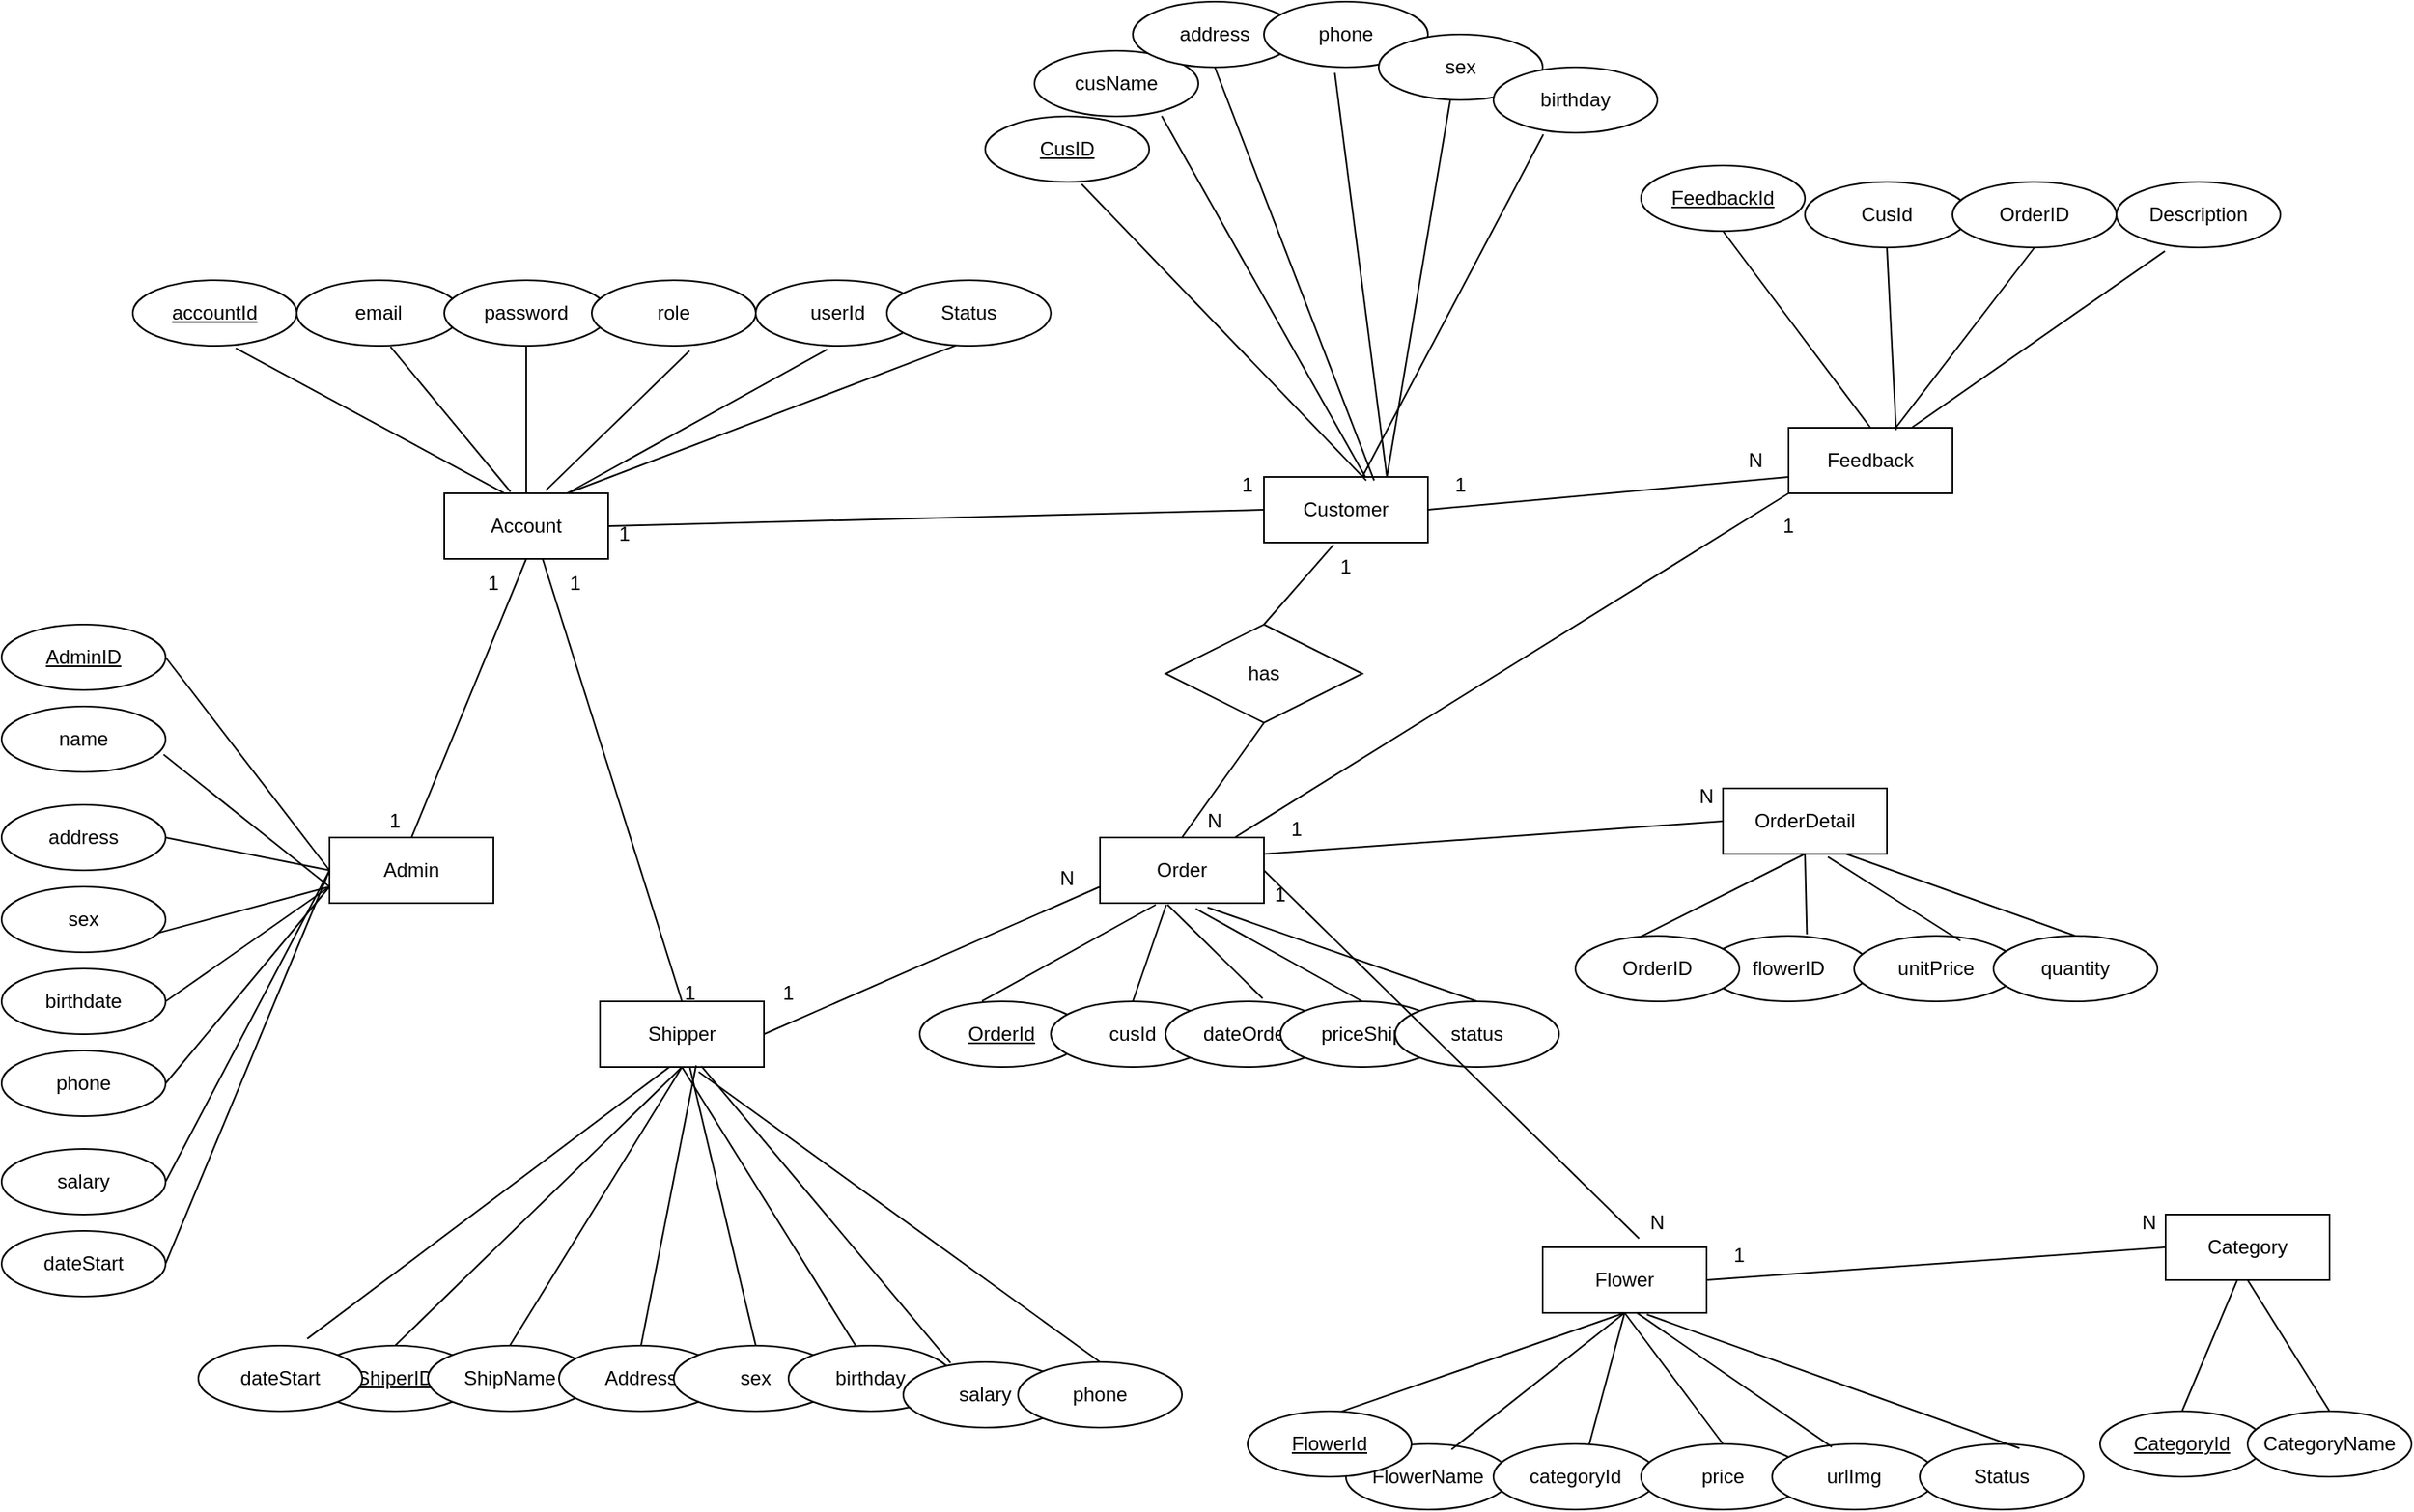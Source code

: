 <mxfile version="21.7.5" type="device">
  <diagram id="R2lEEEUBdFMjLlhIrx00" name="Page-1">
    <mxGraphModel dx="1036" dy="1754" grid="1" gridSize="10" guides="1" tooltips="1" connect="1" arrows="1" fold="1" page="1" pageScale="1" pageWidth="850" pageHeight="1100" math="0" shadow="0" extFonts="Permanent Marker^https://fonts.googleapis.com/css?family=Permanent+Marker">
      <root>
        <mxCell id="0" />
        <mxCell id="1" parent="0" />
        <mxCell id="Blp7HSIRBuZ5sZzYRlGd-1" value="email" style="ellipse;whiteSpace=wrap;html=1;align=center;" parent="1" vertex="1">
          <mxGeometry x="190" y="60" width="100" height="40" as="geometry" />
        </mxCell>
        <mxCell id="Blp7HSIRBuZ5sZzYRlGd-2" value="Account" style="whiteSpace=wrap;html=1;align=center;" parent="1" vertex="1">
          <mxGeometry x="280" y="190" width="100" height="40" as="geometry" />
        </mxCell>
        <mxCell id="Blp7HSIRBuZ5sZzYRlGd-3" value="accountId" style="ellipse;whiteSpace=wrap;html=1;align=center;fontStyle=4;" parent="1" vertex="1">
          <mxGeometry x="90" y="60" width="100" height="40" as="geometry" />
        </mxCell>
        <mxCell id="Blp7HSIRBuZ5sZzYRlGd-5" value="password" style="ellipse;whiteSpace=wrap;html=1;align=center;" parent="1" vertex="1">
          <mxGeometry x="280" y="60" width="100" height="40" as="geometry" />
        </mxCell>
        <mxCell id="Blp7HSIRBuZ5sZzYRlGd-7" value="role" style="ellipse;whiteSpace=wrap;html=1;align=center;" parent="1" vertex="1">
          <mxGeometry x="370" y="60" width="100" height="40" as="geometry" />
        </mxCell>
        <mxCell id="Blp7HSIRBuZ5sZzYRlGd-8" value="userId" style="ellipse;whiteSpace=wrap;html=1;align=center;" parent="1" vertex="1">
          <mxGeometry x="470" y="60" width="100" height="40" as="geometry" />
        </mxCell>
        <mxCell id="Blp7HSIRBuZ5sZzYRlGd-9" value="" style="endArrow=none;html=1;rounded=0;entryX=0.364;entryY=-0.005;entryDx=0;entryDy=0;entryPerimeter=0;exitX=0.628;exitY=1.035;exitDx=0;exitDy=0;exitPerimeter=0;" parent="1" source="Blp7HSIRBuZ5sZzYRlGd-3" target="Blp7HSIRBuZ5sZzYRlGd-2" edge="1">
          <mxGeometry relative="1" as="geometry">
            <mxPoint x="120" y="150" as="sourcePoint" />
            <mxPoint x="280" y="150" as="targetPoint" />
          </mxGeometry>
        </mxCell>
        <mxCell id="Blp7HSIRBuZ5sZzYRlGd-10" value="" style="endArrow=none;html=1;rounded=0;exitX=0.572;exitY=1.015;exitDx=0;exitDy=0;exitPerimeter=0;entryX=0.404;entryY=-0.025;entryDx=0;entryDy=0;entryPerimeter=0;" parent="1" source="Blp7HSIRBuZ5sZzYRlGd-1" target="Blp7HSIRBuZ5sZzYRlGd-2" edge="1">
          <mxGeometry relative="1" as="geometry">
            <mxPoint x="265" y="140" as="sourcePoint" />
            <mxPoint x="425" y="140" as="targetPoint" />
          </mxGeometry>
        </mxCell>
        <mxCell id="Blp7HSIRBuZ5sZzYRlGd-11" value="" style="endArrow=none;html=1;rounded=0;entryX=0.596;entryY=1.075;entryDx=0;entryDy=0;entryPerimeter=0;exitX=0.62;exitY=-0.045;exitDx=0;exitDy=0;exitPerimeter=0;" parent="1" source="Blp7HSIRBuZ5sZzYRlGd-2" target="Blp7HSIRBuZ5sZzYRlGd-7" edge="1">
          <mxGeometry relative="1" as="geometry">
            <mxPoint x="360" y="160" as="sourcePoint" />
            <mxPoint x="520" y="160" as="targetPoint" />
          </mxGeometry>
        </mxCell>
        <mxCell id="Blp7HSIRBuZ5sZzYRlGd-12" value="" style="endArrow=none;html=1;rounded=0;exitX=0.5;exitY=1;exitDx=0;exitDy=0;entryX=0.5;entryY=0;entryDx=0;entryDy=0;" parent="1" source="Blp7HSIRBuZ5sZzYRlGd-5" target="Blp7HSIRBuZ5sZzYRlGd-2" edge="1">
          <mxGeometry relative="1" as="geometry">
            <mxPoint x="290" y="150" as="sourcePoint" />
            <mxPoint x="450" y="150" as="targetPoint" />
          </mxGeometry>
        </mxCell>
        <mxCell id="Blp7HSIRBuZ5sZzYRlGd-13" value="" style="endArrow=none;html=1;rounded=0;entryX=0.436;entryY=1.055;entryDx=0;entryDy=0;entryPerimeter=0;exitX=0.75;exitY=0;exitDx=0;exitDy=0;" parent="1" source="Blp7HSIRBuZ5sZzYRlGd-2" target="Blp7HSIRBuZ5sZzYRlGd-8" edge="1">
          <mxGeometry relative="1" as="geometry">
            <mxPoint x="360" y="190" as="sourcePoint" />
            <mxPoint x="520" y="190" as="targetPoint" />
          </mxGeometry>
        </mxCell>
        <mxCell id="Blp7HSIRBuZ5sZzYRlGd-15" value="Admin&lt;br&gt;" style="whiteSpace=wrap;html=1;align=center;" parent="1" vertex="1">
          <mxGeometry x="210" y="400" width="100" height="40" as="geometry" />
        </mxCell>
        <mxCell id="Blp7HSIRBuZ5sZzYRlGd-18" value="name" style="ellipse;whiteSpace=wrap;html=1;align=center;" parent="1" vertex="1">
          <mxGeometry x="10" y="320" width="100" height="40" as="geometry" />
        </mxCell>
        <mxCell id="Blp7HSIRBuZ5sZzYRlGd-19" value="address" style="ellipse;whiteSpace=wrap;html=1;align=center;" parent="1" vertex="1">
          <mxGeometry x="10" y="380" width="100" height="40" as="geometry" />
        </mxCell>
        <mxCell id="Blp7HSIRBuZ5sZzYRlGd-20" value="AdminID" style="ellipse;whiteSpace=wrap;html=1;align=center;fontStyle=4;" parent="1" vertex="1">
          <mxGeometry x="10" y="270" width="100" height="40" as="geometry" />
        </mxCell>
        <mxCell id="Blp7HSIRBuZ5sZzYRlGd-22" value="sex" style="ellipse;whiteSpace=wrap;html=1;align=center;" parent="1" vertex="1">
          <mxGeometry x="10" y="430" width="100" height="40" as="geometry" />
        </mxCell>
        <mxCell id="Blp7HSIRBuZ5sZzYRlGd-23" value="birthdate" style="ellipse;whiteSpace=wrap;html=1;align=center;" parent="1" vertex="1">
          <mxGeometry x="10" y="480" width="100" height="40" as="geometry" />
        </mxCell>
        <mxCell id="Blp7HSIRBuZ5sZzYRlGd-24" value="phone" style="ellipse;whiteSpace=wrap;html=1;align=center;" parent="1" vertex="1">
          <mxGeometry x="10" y="530" width="100" height="40" as="geometry" />
        </mxCell>
        <mxCell id="Blp7HSIRBuZ5sZzYRlGd-27" value="salary" style="ellipse;whiteSpace=wrap;html=1;align=center;" parent="1" vertex="1">
          <mxGeometry x="10" y="590" width="100" height="40" as="geometry" />
        </mxCell>
        <mxCell id="Blp7HSIRBuZ5sZzYRlGd-28" value="dateStart" style="ellipse;whiteSpace=wrap;html=1;align=center;" parent="1" vertex="1">
          <mxGeometry x="10" y="640" width="100" height="40" as="geometry" />
        </mxCell>
        <mxCell id="Blp7HSIRBuZ5sZzYRlGd-31" value="" style="endArrow=none;html=1;rounded=0;exitX=1;exitY=0.5;exitDx=0;exitDy=0;entryX=0;entryY=0.5;entryDx=0;entryDy=0;" parent="1" source="Blp7HSIRBuZ5sZzYRlGd-20" target="Blp7HSIRBuZ5sZzYRlGd-15" edge="1">
          <mxGeometry relative="1" as="geometry">
            <mxPoint x="170" y="310" as="sourcePoint" />
            <mxPoint x="330" y="310" as="targetPoint" />
          </mxGeometry>
        </mxCell>
        <mxCell id="Blp7HSIRBuZ5sZzYRlGd-32" value="" style="endArrow=none;html=1;rounded=0;exitX=0.988;exitY=0.735;exitDx=0;exitDy=0;exitPerimeter=0;entryX=0;entryY=0.75;entryDx=0;entryDy=0;" parent="1" source="Blp7HSIRBuZ5sZzYRlGd-18" target="Blp7HSIRBuZ5sZzYRlGd-15" edge="1">
          <mxGeometry relative="1" as="geometry">
            <mxPoint x="150" y="450" as="sourcePoint" />
            <mxPoint x="310" y="450" as="targetPoint" />
          </mxGeometry>
        </mxCell>
        <mxCell id="Blp7HSIRBuZ5sZzYRlGd-33" value="" style="endArrow=none;html=1;rounded=0;exitX=1;exitY=0.5;exitDx=0;exitDy=0;entryX=0;entryY=0.5;entryDx=0;entryDy=0;" parent="1" source="Blp7HSIRBuZ5sZzYRlGd-19" target="Blp7HSIRBuZ5sZzYRlGd-15" edge="1">
          <mxGeometry relative="1" as="geometry">
            <mxPoint x="200" y="500" as="sourcePoint" />
            <mxPoint x="200" y="430" as="targetPoint" />
          </mxGeometry>
        </mxCell>
        <mxCell id="Blp7HSIRBuZ5sZzYRlGd-34" value="" style="endArrow=none;html=1;rounded=0;exitX=0.956;exitY=0.705;exitDx=0;exitDy=0;exitPerimeter=0;entryX=0;entryY=0.75;entryDx=0;entryDy=0;" parent="1" source="Blp7HSIRBuZ5sZzYRlGd-22" target="Blp7HSIRBuZ5sZzYRlGd-15" edge="1">
          <mxGeometry relative="1" as="geometry">
            <mxPoint x="190" y="500" as="sourcePoint" />
            <mxPoint x="350" y="500" as="targetPoint" />
          </mxGeometry>
        </mxCell>
        <mxCell id="Blp7HSIRBuZ5sZzYRlGd-35" value="" style="endArrow=none;html=1;rounded=0;exitX=1;exitY=0.5;exitDx=0;exitDy=0;entryX=0;entryY=0.75;entryDx=0;entryDy=0;" parent="1" source="Blp7HSIRBuZ5sZzYRlGd-23" target="Blp7HSIRBuZ5sZzYRlGd-15" edge="1">
          <mxGeometry relative="1" as="geometry">
            <mxPoint x="180" y="500" as="sourcePoint" />
            <mxPoint x="340" y="500" as="targetPoint" />
          </mxGeometry>
        </mxCell>
        <mxCell id="Blp7HSIRBuZ5sZzYRlGd-36" value="" style="endArrow=none;html=1;rounded=0;exitX=1;exitY=0.5;exitDx=0;exitDy=0;entryX=0;entryY=0.75;entryDx=0;entryDy=0;" parent="1" source="Blp7HSIRBuZ5sZzYRlGd-24" target="Blp7HSIRBuZ5sZzYRlGd-15" edge="1">
          <mxGeometry relative="1" as="geometry">
            <mxPoint x="150" y="450" as="sourcePoint" />
            <mxPoint x="310" y="450" as="targetPoint" />
          </mxGeometry>
        </mxCell>
        <mxCell id="Blp7HSIRBuZ5sZzYRlGd-37" value="" style="endArrow=none;html=1;rounded=0;exitX=1;exitY=0.5;exitDx=0;exitDy=0;entryX=0;entryY=0.5;entryDx=0;entryDy=0;" parent="1" source="Blp7HSIRBuZ5sZzYRlGd-27" target="Blp7HSIRBuZ5sZzYRlGd-15" edge="1">
          <mxGeometry relative="1" as="geometry">
            <mxPoint x="190" y="540" as="sourcePoint" />
            <mxPoint x="350" y="540" as="targetPoint" />
          </mxGeometry>
        </mxCell>
        <mxCell id="Blp7HSIRBuZ5sZzYRlGd-38" value="" style="endArrow=none;html=1;rounded=0;exitX=1;exitY=0.5;exitDx=0;exitDy=0;entryX=0;entryY=0.5;entryDx=0;entryDy=0;" parent="1" source="Blp7HSIRBuZ5sZzYRlGd-28" target="Blp7HSIRBuZ5sZzYRlGd-15" edge="1">
          <mxGeometry relative="1" as="geometry">
            <mxPoint x="160" y="610" as="sourcePoint" />
            <mxPoint x="320" y="610" as="targetPoint" />
          </mxGeometry>
        </mxCell>
        <mxCell id="Blp7HSIRBuZ5sZzYRlGd-39" value="Shipper" style="whiteSpace=wrap;html=1;align=center;" parent="1" vertex="1">
          <mxGeometry x="375" y="500" width="100" height="40" as="geometry" />
        </mxCell>
        <mxCell id="Blp7HSIRBuZ5sZzYRlGd-40" value="ShiperID" style="ellipse;whiteSpace=wrap;html=1;align=center;fontStyle=4;" parent="1" vertex="1">
          <mxGeometry x="200" y="710" width="100" height="40" as="geometry" />
        </mxCell>
        <mxCell id="Blp7HSIRBuZ5sZzYRlGd-42" value="ShipName" style="ellipse;whiteSpace=wrap;html=1;align=center;" parent="1" vertex="1">
          <mxGeometry x="270" y="710" width="100" height="40" as="geometry" />
        </mxCell>
        <mxCell id="Blp7HSIRBuZ5sZzYRlGd-43" value="Address" style="ellipse;whiteSpace=wrap;html=1;align=center;" parent="1" vertex="1">
          <mxGeometry x="350" y="710" width="100" height="40" as="geometry" />
        </mxCell>
        <mxCell id="Blp7HSIRBuZ5sZzYRlGd-44" value="sex" style="ellipse;whiteSpace=wrap;html=1;align=center;" parent="1" vertex="1">
          <mxGeometry x="420" y="710" width="100" height="40" as="geometry" />
        </mxCell>
        <mxCell id="Blp7HSIRBuZ5sZzYRlGd-45" value="birthday" style="ellipse;whiteSpace=wrap;html=1;align=center;" parent="1" vertex="1">
          <mxGeometry x="490" y="710" width="100" height="40" as="geometry" />
        </mxCell>
        <mxCell id="Blp7HSIRBuZ5sZzYRlGd-46" value="salary" style="ellipse;whiteSpace=wrap;html=1;align=center;" parent="1" vertex="1">
          <mxGeometry x="560" y="720" width="100" height="40" as="geometry" />
        </mxCell>
        <mxCell id="Blp7HSIRBuZ5sZzYRlGd-47" value="phone" style="ellipse;whiteSpace=wrap;html=1;align=center;" parent="1" vertex="1">
          <mxGeometry x="630" y="720" width="100" height="40" as="geometry" />
        </mxCell>
        <mxCell id="Blp7HSIRBuZ5sZzYRlGd-49" value="dateStart" style="ellipse;whiteSpace=wrap;html=1;align=center;" parent="1" vertex="1">
          <mxGeometry x="130" y="710" width="100" height="40" as="geometry" />
        </mxCell>
        <mxCell id="Blp7HSIRBuZ5sZzYRlGd-50" value="" style="endArrow=none;html=1;rounded=0;entryX=0.426;entryY=0.995;entryDx=0;entryDy=0;entryPerimeter=0;exitX=0.664;exitY=-0.105;exitDx=0;exitDy=0;exitPerimeter=0;" parent="1" source="Blp7HSIRBuZ5sZzYRlGd-49" target="Blp7HSIRBuZ5sZzYRlGd-39" edge="1">
          <mxGeometry relative="1" as="geometry">
            <mxPoint x="300" y="510" as="sourcePoint" />
            <mxPoint x="460" y="510" as="targetPoint" />
          </mxGeometry>
        </mxCell>
        <mxCell id="Blp7HSIRBuZ5sZzYRlGd-51" value="" style="endArrow=none;html=1;rounded=0;entryX=0.5;entryY=1;entryDx=0;entryDy=0;exitX=0.5;exitY=0;exitDx=0;exitDy=0;" parent="1" source="Blp7HSIRBuZ5sZzYRlGd-40" target="Blp7HSIRBuZ5sZzYRlGd-39" edge="1">
          <mxGeometry relative="1" as="geometry">
            <mxPoint x="330" y="560" as="sourcePoint" />
            <mxPoint x="490" y="560" as="targetPoint" />
          </mxGeometry>
        </mxCell>
        <mxCell id="Blp7HSIRBuZ5sZzYRlGd-52" value="" style="endArrow=none;html=1;rounded=0;exitX=0.5;exitY=0;exitDx=0;exitDy=0;entryX=0.5;entryY=1;entryDx=0;entryDy=0;" parent="1" source="Blp7HSIRBuZ5sZzYRlGd-42" target="Blp7HSIRBuZ5sZzYRlGd-39" edge="1">
          <mxGeometry relative="1" as="geometry">
            <mxPoint x="320" y="610" as="sourcePoint" />
            <mxPoint x="430" y="440" as="targetPoint" />
          </mxGeometry>
        </mxCell>
        <mxCell id="Blp7HSIRBuZ5sZzYRlGd-53" value="" style="endArrow=none;html=1;rounded=0;entryX=0.586;entryY=0.975;entryDx=0;entryDy=0;exitX=0.5;exitY=0;exitDx=0;exitDy=0;entryPerimeter=0;" parent="1" source="Blp7HSIRBuZ5sZzYRlGd-43" target="Blp7HSIRBuZ5sZzYRlGd-39" edge="1">
          <mxGeometry relative="1" as="geometry">
            <mxPoint x="420" y="590" as="sourcePoint" />
            <mxPoint x="580" y="590" as="targetPoint" />
          </mxGeometry>
        </mxCell>
        <mxCell id="Blp7HSIRBuZ5sZzYRlGd-54" value="" style="endArrow=none;html=1;rounded=0;entryX=0.5;entryY=0;entryDx=0;entryDy=0;" parent="1" source="Blp7HSIRBuZ5sZzYRlGd-39" target="Blp7HSIRBuZ5sZzYRlGd-44" edge="1">
          <mxGeometry relative="1" as="geometry">
            <mxPoint x="470" y="610" as="sourcePoint" />
            <mxPoint x="490" y="710" as="targetPoint" />
          </mxGeometry>
        </mxCell>
        <mxCell id="Blp7HSIRBuZ5sZzYRlGd-55" value="" style="endArrow=none;html=1;rounded=0;entryX=0.408;entryY=-0.005;entryDx=0;entryDy=0;entryPerimeter=0;exitX=0.5;exitY=1;exitDx=0;exitDy=0;" parent="1" source="Blp7HSIRBuZ5sZzYRlGd-39" target="Blp7HSIRBuZ5sZzYRlGd-45" edge="1">
          <mxGeometry relative="1" as="geometry">
            <mxPoint x="440" y="440" as="sourcePoint" />
            <mxPoint x="670" y="520" as="targetPoint" />
          </mxGeometry>
        </mxCell>
        <mxCell id="Blp7HSIRBuZ5sZzYRlGd-56" value="" style="endArrow=none;html=1;rounded=0;entryX=0.288;entryY=0.015;entryDx=0;entryDy=0;entryPerimeter=0;exitX=0.618;exitY=0.985;exitDx=0;exitDy=0;exitPerimeter=0;" parent="1" source="Blp7HSIRBuZ5sZzYRlGd-39" target="Blp7HSIRBuZ5sZzYRlGd-46" edge="1">
          <mxGeometry relative="1" as="geometry">
            <mxPoint x="440" y="440" as="sourcePoint" />
            <mxPoint x="690" y="520" as="targetPoint" />
          </mxGeometry>
        </mxCell>
        <mxCell id="Blp7HSIRBuZ5sZzYRlGd-57" value="" style="endArrow=none;html=1;rounded=0;exitX=0.602;exitY=1.075;exitDx=0;exitDy=0;exitPerimeter=0;entryX=0.5;entryY=0;entryDx=0;entryDy=0;" parent="1" source="Blp7HSIRBuZ5sZzYRlGd-39" target="Blp7HSIRBuZ5sZzYRlGd-47" edge="1">
          <mxGeometry relative="1" as="geometry">
            <mxPoint x="570" y="510" as="sourcePoint" />
            <mxPoint x="730" y="510" as="targetPoint" />
          </mxGeometry>
        </mxCell>
        <mxCell id="Blp7HSIRBuZ5sZzYRlGd-58" value="Customer" style="whiteSpace=wrap;html=1;align=center;" parent="1" vertex="1">
          <mxGeometry x="780" y="180" width="100" height="40" as="geometry" />
        </mxCell>
        <mxCell id="Blp7HSIRBuZ5sZzYRlGd-59" value="CusID" style="ellipse;whiteSpace=wrap;html=1;align=center;fontStyle=4;" parent="1" vertex="1">
          <mxGeometry x="610" y="-40" width="100" height="40" as="geometry" />
        </mxCell>
        <mxCell id="Blp7HSIRBuZ5sZzYRlGd-60" value="cusName" style="ellipse;whiteSpace=wrap;html=1;align=center;" parent="1" vertex="1">
          <mxGeometry x="640" y="-80" width="100" height="40" as="geometry" />
        </mxCell>
        <mxCell id="Blp7HSIRBuZ5sZzYRlGd-61" value="address" style="ellipse;whiteSpace=wrap;html=1;align=center;" parent="1" vertex="1">
          <mxGeometry x="700" y="-110" width="100" height="40" as="geometry" />
        </mxCell>
        <mxCell id="Blp7HSIRBuZ5sZzYRlGd-62" value="phone" style="ellipse;whiteSpace=wrap;html=1;align=center;" parent="1" vertex="1">
          <mxGeometry x="780" y="-110" width="100" height="40" as="geometry" />
        </mxCell>
        <mxCell id="Blp7HSIRBuZ5sZzYRlGd-63" value="sex" style="ellipse;whiteSpace=wrap;html=1;align=center;" parent="1" vertex="1">
          <mxGeometry x="850" y="-90" width="100" height="40" as="geometry" />
        </mxCell>
        <mxCell id="Blp7HSIRBuZ5sZzYRlGd-64" value="birthday" style="ellipse;whiteSpace=wrap;html=1;align=center;" parent="1" vertex="1">
          <mxGeometry x="920" y="-70" width="100" height="40" as="geometry" />
        </mxCell>
        <mxCell id="Blp7HSIRBuZ5sZzYRlGd-66" value="Status" style="ellipse;whiteSpace=wrap;html=1;align=center;" parent="1" vertex="1">
          <mxGeometry x="550" y="60" width="100" height="40" as="geometry" />
        </mxCell>
        <mxCell id="Blp7HSIRBuZ5sZzYRlGd-67" value="" style="endArrow=none;html=1;rounded=0;entryX=0.42;entryY=0.995;entryDx=0;entryDy=0;entryPerimeter=0;exitX=0.75;exitY=0;exitDx=0;exitDy=0;" parent="1" source="Blp7HSIRBuZ5sZzYRlGd-2" target="Blp7HSIRBuZ5sZzYRlGd-66" edge="1">
          <mxGeometry relative="1" as="geometry">
            <mxPoint x="460" y="220" as="sourcePoint" />
            <mxPoint x="620" y="220" as="targetPoint" />
          </mxGeometry>
        </mxCell>
        <mxCell id="Blp7HSIRBuZ5sZzYRlGd-68" value="" style="endArrow=none;html=1;rounded=0;entryX=0.624;entryY=0.055;entryDx=0;entryDy=0;entryPerimeter=0;exitX=0.588;exitY=1.035;exitDx=0;exitDy=0;exitPerimeter=0;" parent="1" source="Blp7HSIRBuZ5sZzYRlGd-59" target="Blp7HSIRBuZ5sZzYRlGd-58" edge="1">
          <mxGeometry relative="1" as="geometry">
            <mxPoint x="750" y="80" as="sourcePoint" />
            <mxPoint x="910" y="80" as="targetPoint" />
          </mxGeometry>
        </mxCell>
        <mxCell id="Blp7HSIRBuZ5sZzYRlGd-69" value="" style="endArrow=none;html=1;rounded=0;exitX=0.776;exitY=0.995;exitDx=0;exitDy=0;exitPerimeter=0;entryX=0.62;entryY=0.005;entryDx=0;entryDy=0;entryPerimeter=0;" parent="1" source="Blp7HSIRBuZ5sZzYRlGd-60" target="Blp7HSIRBuZ5sZzYRlGd-58" edge="1">
          <mxGeometry relative="1" as="geometry">
            <mxPoint x="740" y="60" as="sourcePoint" />
            <mxPoint x="900" y="60" as="targetPoint" />
          </mxGeometry>
        </mxCell>
        <mxCell id="Blp7HSIRBuZ5sZzYRlGd-70" value="" style="endArrow=none;html=1;rounded=0;exitX=0.5;exitY=1;exitDx=0;exitDy=0;entryX=0.672;entryY=0.055;entryDx=0;entryDy=0;entryPerimeter=0;" parent="1" source="Blp7HSIRBuZ5sZzYRlGd-61" target="Blp7HSIRBuZ5sZzYRlGd-58" edge="1">
          <mxGeometry relative="1" as="geometry">
            <mxPoint x="820" y="10" as="sourcePoint" />
            <mxPoint x="980" y="10" as="targetPoint" />
          </mxGeometry>
        </mxCell>
        <mxCell id="Blp7HSIRBuZ5sZzYRlGd-71" value="" style="endArrow=none;html=1;rounded=0;exitX=0.432;exitY=1.085;exitDx=0;exitDy=0;exitPerimeter=0;entryX=0.75;entryY=0;entryDx=0;entryDy=0;" parent="1" source="Blp7HSIRBuZ5sZzYRlGd-62" target="Blp7HSIRBuZ5sZzYRlGd-58" edge="1">
          <mxGeometry relative="1" as="geometry">
            <mxPoint x="850" y="30" as="sourcePoint" />
            <mxPoint x="1010" y="30" as="targetPoint" />
          </mxGeometry>
        </mxCell>
        <mxCell id="Blp7HSIRBuZ5sZzYRlGd-72" value="" style="endArrow=none;html=1;rounded=0;exitX=0.436;exitY=1.005;exitDx=0;exitDy=0;exitPerimeter=0;entryX=0.75;entryY=0;entryDx=0;entryDy=0;" parent="1" source="Blp7HSIRBuZ5sZzYRlGd-63" target="Blp7HSIRBuZ5sZzYRlGd-58" edge="1">
          <mxGeometry relative="1" as="geometry">
            <mxPoint x="890" y="50" as="sourcePoint" />
            <mxPoint x="1050" y="50" as="targetPoint" />
          </mxGeometry>
        </mxCell>
        <mxCell id="Blp7HSIRBuZ5sZzYRlGd-73" value="" style="endArrow=none;html=1;rounded=0;exitX=0.304;exitY=1.025;exitDx=0;exitDy=0;exitPerimeter=0;" parent="1" source="Blp7HSIRBuZ5sZzYRlGd-64" edge="1">
          <mxGeometry relative="1" as="geometry">
            <mxPoint x="910" y="90" as="sourcePoint" />
            <mxPoint x="840" y="180" as="targetPoint" />
          </mxGeometry>
        </mxCell>
        <mxCell id="fRflyIPm7G6XwhnqCdcD-1" value="Flower&lt;br&gt;" style="whiteSpace=wrap;html=1;align=center;" parent="1" vertex="1">
          <mxGeometry x="950" y="650" width="100" height="40" as="geometry" />
        </mxCell>
        <mxCell id="fRflyIPm7G6XwhnqCdcD-2" value="FlowerName" style="ellipse;whiteSpace=wrap;html=1;align=center;" parent="1" vertex="1">
          <mxGeometry x="830" y="770" width="100" height="40" as="geometry" />
        </mxCell>
        <mxCell id="fRflyIPm7G6XwhnqCdcD-3" value="FlowerId" style="ellipse;whiteSpace=wrap;html=1;align=center;fontStyle=4;" parent="1" vertex="1">
          <mxGeometry x="770" y="750" width="100" height="40" as="geometry" />
        </mxCell>
        <mxCell id="fRflyIPm7G6XwhnqCdcD-4" value="categoryId" style="ellipse;whiteSpace=wrap;html=1;align=center;" parent="1" vertex="1">
          <mxGeometry x="920" y="770" width="100" height="40" as="geometry" />
        </mxCell>
        <mxCell id="fRflyIPm7G6XwhnqCdcD-5" value="price" style="ellipse;whiteSpace=wrap;html=1;align=center;" parent="1" vertex="1">
          <mxGeometry x="1010" y="770" width="100" height="40" as="geometry" />
        </mxCell>
        <mxCell id="fRflyIPm7G6XwhnqCdcD-6" value="urlImg" style="ellipse;whiteSpace=wrap;html=1;align=center;" parent="1" vertex="1">
          <mxGeometry x="1090" y="770" width="100" height="40" as="geometry" />
        </mxCell>
        <mxCell id="fRflyIPm7G6XwhnqCdcD-7" value="Category&lt;br&gt;" style="whiteSpace=wrap;html=1;align=center;" parent="1" vertex="1">
          <mxGeometry x="1330" y="630" width="100" height="40" as="geometry" />
        </mxCell>
        <mxCell id="fRflyIPm7G6XwhnqCdcD-8" value="CategoryId" style="ellipse;whiteSpace=wrap;html=1;align=center;fontStyle=4;" parent="1" vertex="1">
          <mxGeometry x="1290" y="750" width="100" height="40" as="geometry" />
        </mxCell>
        <mxCell id="fRflyIPm7G6XwhnqCdcD-9" value="CategoryName" style="ellipse;whiteSpace=wrap;html=1;align=center;" parent="1" vertex="1">
          <mxGeometry x="1380" y="750" width="100" height="40" as="geometry" />
        </mxCell>
        <mxCell id="fRflyIPm7G6XwhnqCdcD-11" value="" style="endArrow=none;html=1;rounded=0;entryX=0.5;entryY=1;entryDx=0;entryDy=0;exitX=0.572;exitY=0.005;exitDx=0;exitDy=0;exitPerimeter=0;" parent="1" source="fRflyIPm7G6XwhnqCdcD-3" target="fRflyIPm7G6XwhnqCdcD-1" edge="1">
          <mxGeometry relative="1" as="geometry">
            <mxPoint x="840" y="720" as="sourcePoint" />
            <mxPoint x="1000" y="720" as="targetPoint" />
          </mxGeometry>
        </mxCell>
        <mxCell id="fRflyIPm7G6XwhnqCdcD-12" value="" style="endArrow=none;html=1;rounded=0;entryX=0.644;entryY=0.085;entryDx=0;entryDy=0;entryPerimeter=0;exitX=0.5;exitY=1;exitDx=0;exitDy=0;" parent="1" source="fRflyIPm7G6XwhnqCdcD-1" target="fRflyIPm7G6XwhnqCdcD-2" edge="1">
          <mxGeometry relative="1" as="geometry">
            <mxPoint x="990" y="670" as="sourcePoint" />
            <mxPoint x="1110" y="730" as="targetPoint" />
          </mxGeometry>
        </mxCell>
        <mxCell id="fRflyIPm7G6XwhnqCdcD-13" value="" style="endArrow=none;html=1;rounded=0;exitX=0.5;exitY=1;exitDx=0;exitDy=0;entryX=0.584;entryY=0.005;entryDx=0;entryDy=0;entryPerimeter=0;" parent="1" source="fRflyIPm7G6XwhnqCdcD-1" target="fRflyIPm7G6XwhnqCdcD-4" edge="1">
          <mxGeometry relative="1" as="geometry">
            <mxPoint x="1030" y="720" as="sourcePoint" />
            <mxPoint x="1190" y="720" as="targetPoint" />
          </mxGeometry>
        </mxCell>
        <mxCell id="fRflyIPm7G6XwhnqCdcD-14" value="" style="endArrow=none;html=1;rounded=0;exitX=0.5;exitY=1;exitDx=0;exitDy=0;entryX=0.5;entryY=0;entryDx=0;entryDy=0;" parent="1" source="fRflyIPm7G6XwhnqCdcD-1" target="fRflyIPm7G6XwhnqCdcD-5" edge="1">
          <mxGeometry relative="1" as="geometry">
            <mxPoint x="1020" y="730" as="sourcePoint" />
            <mxPoint x="1180" y="730" as="targetPoint" />
          </mxGeometry>
        </mxCell>
        <mxCell id="fRflyIPm7G6XwhnqCdcD-15" value="" style="endArrow=none;html=1;rounded=0;entryX=0.364;entryY=0.045;entryDx=0;entryDy=0;entryPerimeter=0;exitX=0.572;exitY=0.995;exitDx=0;exitDy=0;exitPerimeter=0;" parent="1" source="fRflyIPm7G6XwhnqCdcD-1" target="fRflyIPm7G6XwhnqCdcD-6" edge="1">
          <mxGeometry relative="1" as="geometry">
            <mxPoint x="1000" y="690" as="sourcePoint" />
            <mxPoint x="1220" y="720" as="targetPoint" />
          </mxGeometry>
        </mxCell>
        <mxCell id="fRflyIPm7G6XwhnqCdcD-16" value="" style="endArrow=none;html=1;rounded=0;entryX=0.436;entryY=1.005;entryDx=0;entryDy=0;entryPerimeter=0;exitX=0.5;exitY=0;exitDx=0;exitDy=0;" parent="1" source="fRflyIPm7G6XwhnqCdcD-8" target="fRflyIPm7G6XwhnqCdcD-7" edge="1">
          <mxGeometry relative="1" as="geometry">
            <mxPoint x="1210" y="680" as="sourcePoint" />
            <mxPoint x="1370" y="680" as="targetPoint" />
          </mxGeometry>
        </mxCell>
        <mxCell id="fRflyIPm7G6XwhnqCdcD-17" value="" style="endArrow=none;html=1;rounded=0;entryX=0.5;entryY=0;entryDx=0;entryDy=0;exitX=0.5;exitY=1;exitDx=0;exitDy=0;" parent="1" source="fRflyIPm7G6XwhnqCdcD-7" target="fRflyIPm7G6XwhnqCdcD-9" edge="1">
          <mxGeometry relative="1" as="geometry">
            <mxPoint x="1390" y="670" as="sourcePoint" />
            <mxPoint x="1580" y="720" as="targetPoint" />
          </mxGeometry>
        </mxCell>
        <mxCell id="fRflyIPm7G6XwhnqCdcD-19" value="Order" style="whiteSpace=wrap;html=1;align=center;" parent="1" vertex="1">
          <mxGeometry x="680" y="400" width="100" height="40" as="geometry" />
        </mxCell>
        <mxCell id="fRflyIPm7G6XwhnqCdcD-20" value="Status" style="ellipse;whiteSpace=wrap;html=1;align=center;" parent="1" vertex="1">
          <mxGeometry x="1180" y="770" width="100" height="40" as="geometry" />
        </mxCell>
        <mxCell id="fRflyIPm7G6XwhnqCdcD-21" value="" style="endArrow=none;html=1;rounded=0;exitX=0.636;exitY=1.025;exitDx=0;exitDy=0;exitPerimeter=0;entryX=0.608;entryY=0.065;entryDx=0;entryDy=0;entryPerimeter=0;" parent="1" source="fRflyIPm7G6XwhnqCdcD-1" target="fRflyIPm7G6XwhnqCdcD-20" edge="1">
          <mxGeometry relative="1" as="geometry">
            <mxPoint x="1140" y="720" as="sourcePoint" />
            <mxPoint x="1300" y="720" as="targetPoint" />
          </mxGeometry>
        </mxCell>
        <mxCell id="fRflyIPm7G6XwhnqCdcD-22" value="OrderId" style="ellipse;whiteSpace=wrap;html=1;align=center;fontStyle=4;" parent="1" vertex="1">
          <mxGeometry x="570" y="500" width="100" height="40" as="geometry" />
        </mxCell>
        <mxCell id="fRflyIPm7G6XwhnqCdcD-24" value="cusId" style="ellipse;whiteSpace=wrap;html=1;align=center;" parent="1" vertex="1">
          <mxGeometry x="650" y="500" width="100" height="40" as="geometry" />
        </mxCell>
        <mxCell id="fRflyIPm7G6XwhnqCdcD-25" value="dateOrder&lt;br&gt;" style="ellipse;whiteSpace=wrap;html=1;align=center;" parent="1" vertex="1">
          <mxGeometry x="720" y="500" width="100" height="40" as="geometry" />
        </mxCell>
        <mxCell id="fRflyIPm7G6XwhnqCdcD-26" value="priceShip" style="ellipse;whiteSpace=wrap;html=1;align=center;" parent="1" vertex="1">
          <mxGeometry x="790" y="500" width="100" height="40" as="geometry" />
        </mxCell>
        <mxCell id="fRflyIPm7G6XwhnqCdcD-27" value="status" style="ellipse;whiteSpace=wrap;html=1;align=center;" parent="1" vertex="1">
          <mxGeometry x="860" y="500" width="100" height="40" as="geometry" />
        </mxCell>
        <mxCell id="fRflyIPm7G6XwhnqCdcD-28" value="" style="endArrow=none;html=1;rounded=0;exitX=0.38;exitY=-0.005;exitDx=0;exitDy=0;exitPerimeter=0;entryX=0.34;entryY=1.025;entryDx=0;entryDy=0;entryPerimeter=0;" parent="1" source="fRflyIPm7G6XwhnqCdcD-22" target="fRflyIPm7G6XwhnqCdcD-19" edge="1">
          <mxGeometry relative="1" as="geometry">
            <mxPoint x="540" y="450" as="sourcePoint" />
            <mxPoint x="700" y="450" as="targetPoint" />
          </mxGeometry>
        </mxCell>
        <mxCell id="fRflyIPm7G6XwhnqCdcD-29" value="" style="endArrow=none;html=1;rounded=0;exitX=0.404;exitY=1.025;exitDx=0;exitDy=0;exitPerimeter=0;entryX=0.5;entryY=0;entryDx=0;entryDy=0;" parent="1" source="fRflyIPm7G6XwhnqCdcD-19" target="fRflyIPm7G6XwhnqCdcD-24" edge="1">
          <mxGeometry relative="1" as="geometry">
            <mxPoint x="720" y="480" as="sourcePoint" />
            <mxPoint x="880" y="480" as="targetPoint" />
          </mxGeometry>
        </mxCell>
        <mxCell id="fRflyIPm7G6XwhnqCdcD-30" value="" style="endArrow=none;html=1;rounded=0;exitX=0.412;exitY=1.025;exitDx=0;exitDy=0;exitPerimeter=0;entryX=0.592;entryY=-0.045;entryDx=0;entryDy=0;entryPerimeter=0;" parent="1" source="fRflyIPm7G6XwhnqCdcD-19" target="fRflyIPm7G6XwhnqCdcD-25" edge="1">
          <mxGeometry relative="1" as="geometry">
            <mxPoint x="790" y="470" as="sourcePoint" />
            <mxPoint x="950" y="470" as="targetPoint" />
          </mxGeometry>
        </mxCell>
        <mxCell id="fRflyIPm7G6XwhnqCdcD-31" value="" style="endArrow=none;html=1;rounded=0;exitX=0.584;exitY=1.085;exitDx=0;exitDy=0;entryX=0.5;entryY=0;entryDx=0;entryDy=0;exitPerimeter=0;" parent="1" source="fRflyIPm7G6XwhnqCdcD-19" target="fRflyIPm7G6XwhnqCdcD-26" edge="1">
          <mxGeometry relative="1" as="geometry">
            <mxPoint x="800" y="470" as="sourcePoint" />
            <mxPoint x="960" y="470" as="targetPoint" />
          </mxGeometry>
        </mxCell>
        <mxCell id="fRflyIPm7G6XwhnqCdcD-32" value="" style="endArrow=none;html=1;rounded=0;exitX=0.656;exitY=1.065;exitDx=0;exitDy=0;exitPerimeter=0;entryX=0.5;entryY=0;entryDx=0;entryDy=0;" parent="1" source="fRflyIPm7G6XwhnqCdcD-19" target="fRflyIPm7G6XwhnqCdcD-27" edge="1">
          <mxGeometry relative="1" as="geometry">
            <mxPoint x="810" y="470" as="sourcePoint" />
            <mxPoint x="970" y="470" as="targetPoint" />
          </mxGeometry>
        </mxCell>
        <mxCell id="fRflyIPm7G6XwhnqCdcD-33" value="OrderDetail&lt;br&gt;" style="whiteSpace=wrap;html=1;align=center;" parent="1" vertex="1">
          <mxGeometry x="1060" y="370" width="100" height="40" as="geometry" />
        </mxCell>
        <mxCell id="fRflyIPm7G6XwhnqCdcD-34" value="flowerID" style="ellipse;whiteSpace=wrap;html=1;align=center;" parent="1" vertex="1">
          <mxGeometry x="1050" y="460" width="100" height="40" as="geometry" />
        </mxCell>
        <mxCell id="fRflyIPm7G6XwhnqCdcD-35" value="OrderID" style="ellipse;whiteSpace=wrap;html=1;align=center;" parent="1" vertex="1">
          <mxGeometry x="970" y="460" width="100" height="40" as="geometry" />
        </mxCell>
        <mxCell id="fRflyIPm7G6XwhnqCdcD-36" value="unitPrice" style="ellipse;whiteSpace=wrap;html=1;align=center;" parent="1" vertex="1">
          <mxGeometry x="1140" y="460" width="100" height="40" as="geometry" />
        </mxCell>
        <mxCell id="fRflyIPm7G6XwhnqCdcD-37" value="quantity" style="ellipse;whiteSpace=wrap;html=1;align=center;" parent="1" vertex="1">
          <mxGeometry x="1225" y="460" width="100" height="40" as="geometry" />
        </mxCell>
        <mxCell id="fRflyIPm7G6XwhnqCdcD-38" value="" style="endArrow=none;html=1;rounded=0;entryX=0.5;entryY=1;entryDx=0;entryDy=0;exitX=0.396;exitY=0.015;exitDx=0;exitDy=0;exitPerimeter=0;" parent="1" source="fRflyIPm7G6XwhnqCdcD-35" target="fRflyIPm7G6XwhnqCdcD-33" edge="1">
          <mxGeometry relative="1" as="geometry">
            <mxPoint x="880" y="440" as="sourcePoint" />
            <mxPoint x="1040" y="440" as="targetPoint" />
          </mxGeometry>
        </mxCell>
        <mxCell id="fRflyIPm7G6XwhnqCdcD-39" value="" style="endArrow=none;html=1;rounded=0;exitX=0.5;exitY=1;exitDx=0;exitDy=0;entryX=0.612;entryY=-0.025;entryDx=0;entryDy=0;entryPerimeter=0;" parent="1" source="fRflyIPm7G6XwhnqCdcD-33" target="fRflyIPm7G6XwhnqCdcD-34" edge="1">
          <mxGeometry relative="1" as="geometry">
            <mxPoint x="1100" y="430" as="sourcePoint" />
            <mxPoint x="1260" y="430" as="targetPoint" />
          </mxGeometry>
        </mxCell>
        <mxCell id="fRflyIPm7G6XwhnqCdcD-40" value="" style="endArrow=none;html=1;rounded=0;exitX=0.64;exitY=1.045;exitDx=0;exitDy=0;exitPerimeter=0;entryX=0.648;entryY=0.075;entryDx=0;entryDy=0;entryPerimeter=0;" parent="1" source="fRflyIPm7G6XwhnqCdcD-33" target="fRflyIPm7G6XwhnqCdcD-36" edge="1">
          <mxGeometry relative="1" as="geometry">
            <mxPoint x="1130" y="440" as="sourcePoint" />
            <mxPoint x="1290" y="440" as="targetPoint" />
          </mxGeometry>
        </mxCell>
        <mxCell id="fRflyIPm7G6XwhnqCdcD-41" value="" style="endArrow=none;html=1;rounded=0;exitX=0.75;exitY=1;exitDx=0;exitDy=0;entryX=0.5;entryY=0;entryDx=0;entryDy=0;" parent="1" source="fRflyIPm7G6XwhnqCdcD-33" target="fRflyIPm7G6XwhnqCdcD-37" edge="1">
          <mxGeometry relative="1" as="geometry">
            <mxPoint x="1200" y="430" as="sourcePoint" />
            <mxPoint x="1360" y="430" as="targetPoint" />
          </mxGeometry>
        </mxCell>
        <mxCell id="fRflyIPm7G6XwhnqCdcD-43" value="" style="endArrow=none;html=1;rounded=0;exitX=0.5;exitY=1;exitDx=0;exitDy=0;entryX=0.5;entryY=0;entryDx=0;entryDy=0;" parent="1" source="Blp7HSIRBuZ5sZzYRlGd-2" target="Blp7HSIRBuZ5sZzYRlGd-15" edge="1">
          <mxGeometry relative="1" as="geometry">
            <mxPoint x="270" y="320" as="sourcePoint" />
            <mxPoint x="430" y="320" as="targetPoint" />
          </mxGeometry>
        </mxCell>
        <mxCell id="fRflyIPm7G6XwhnqCdcD-44" value="1" style="text;html=1;strokeColor=none;fillColor=none;align=center;verticalAlign=middle;whiteSpace=wrap;rounded=0;" parent="1" vertex="1">
          <mxGeometry x="280" y="230" width="60" height="30" as="geometry" />
        </mxCell>
        <mxCell id="fRflyIPm7G6XwhnqCdcD-45" value="1" style="text;html=1;strokeColor=none;fillColor=none;align=center;verticalAlign=middle;whiteSpace=wrap;rounded=0;" parent="1" vertex="1">
          <mxGeometry x="220" y="375" width="60" height="30" as="geometry" />
        </mxCell>
        <mxCell id="fRflyIPm7G6XwhnqCdcD-46" value="" style="endArrow=none;html=1;rounded=0;exitX=1;exitY=0;exitDx=0;exitDy=0;entryX=0.5;entryY=0;entryDx=0;entryDy=0;" parent="1" source="fRflyIPm7G6XwhnqCdcD-44" target="Blp7HSIRBuZ5sZzYRlGd-39" edge="1">
          <mxGeometry relative="1" as="geometry">
            <mxPoint x="360" y="400" as="sourcePoint" />
            <mxPoint x="520" y="400" as="targetPoint" />
          </mxGeometry>
        </mxCell>
        <mxCell id="fRflyIPm7G6XwhnqCdcD-47" value="1" style="text;html=1;strokeColor=none;fillColor=none;align=center;verticalAlign=middle;whiteSpace=wrap;rounded=0;" parent="1" vertex="1">
          <mxGeometry x="330" y="230" width="60" height="30" as="geometry" />
        </mxCell>
        <mxCell id="fRflyIPm7G6XwhnqCdcD-48" value="1" style="text;html=1;strokeColor=none;fillColor=none;align=center;verticalAlign=middle;whiteSpace=wrap;rounded=0;" parent="1" vertex="1">
          <mxGeometry x="400" y="480" width="60" height="30" as="geometry" />
        </mxCell>
        <mxCell id="fRflyIPm7G6XwhnqCdcD-49" value="" style="endArrow=none;html=1;rounded=0;exitX=1;exitY=0.5;exitDx=0;exitDy=0;entryX=0;entryY=0.5;entryDx=0;entryDy=0;" parent="1" source="Blp7HSIRBuZ5sZzYRlGd-2" target="Blp7HSIRBuZ5sZzYRlGd-58" edge="1">
          <mxGeometry relative="1" as="geometry">
            <mxPoint x="460" y="220" as="sourcePoint" />
            <mxPoint x="620" y="220" as="targetPoint" />
          </mxGeometry>
        </mxCell>
        <mxCell id="fRflyIPm7G6XwhnqCdcD-50" value="1" style="text;html=1;strokeColor=none;fillColor=none;align=center;verticalAlign=middle;whiteSpace=wrap;rounded=0;" parent="1" vertex="1">
          <mxGeometry x="360" y="200" width="60" height="30" as="geometry" />
        </mxCell>
        <mxCell id="fRflyIPm7G6XwhnqCdcD-51" value="1" style="text;html=1;strokeColor=none;fillColor=none;align=center;verticalAlign=middle;whiteSpace=wrap;rounded=0;" parent="1" vertex="1">
          <mxGeometry x="740" y="170" width="60" height="30" as="geometry" />
        </mxCell>
        <mxCell id="fRflyIPm7G6XwhnqCdcD-52" value="has" style="shape=rhombus;perimeter=rhombusPerimeter;whiteSpace=wrap;html=1;align=center;" parent="1" vertex="1">
          <mxGeometry x="720" y="270" width="120" height="60" as="geometry" />
        </mxCell>
        <mxCell id="fRflyIPm7G6XwhnqCdcD-53" value="" style="endArrow=none;html=1;rounded=0;entryX=0.424;entryY=1.035;entryDx=0;entryDy=0;entryPerimeter=0;exitX=0.5;exitY=0;exitDx=0;exitDy=0;" parent="1" source="fRflyIPm7G6XwhnqCdcD-52" target="Blp7HSIRBuZ5sZzYRlGd-58" edge="1">
          <mxGeometry relative="1" as="geometry">
            <mxPoint x="600" y="260" as="sourcePoint" />
            <mxPoint x="760" y="260" as="targetPoint" />
          </mxGeometry>
        </mxCell>
        <mxCell id="fRflyIPm7G6XwhnqCdcD-54" value="" style="endArrow=none;html=1;rounded=0;entryX=0.5;entryY=1;entryDx=0;entryDy=0;exitX=0.5;exitY=0;exitDx=0;exitDy=0;" parent="1" source="fRflyIPm7G6XwhnqCdcD-19" target="fRflyIPm7G6XwhnqCdcD-52" edge="1">
          <mxGeometry relative="1" as="geometry">
            <mxPoint x="620" y="370" as="sourcePoint" />
            <mxPoint x="780" y="370" as="targetPoint" />
          </mxGeometry>
        </mxCell>
        <mxCell id="fRflyIPm7G6XwhnqCdcD-55" value="1" style="text;html=1;strokeColor=none;fillColor=none;align=center;verticalAlign=middle;whiteSpace=wrap;rounded=0;" parent="1" vertex="1">
          <mxGeometry x="800" y="220" width="60" height="30" as="geometry" />
        </mxCell>
        <mxCell id="fRflyIPm7G6XwhnqCdcD-56" value="N" style="text;html=1;strokeColor=none;fillColor=none;align=center;verticalAlign=middle;whiteSpace=wrap;rounded=0;" parent="1" vertex="1">
          <mxGeometry x="720" y="375" width="60" height="30" as="geometry" />
        </mxCell>
        <mxCell id="fRflyIPm7G6XwhnqCdcD-57" value="" style="endArrow=none;html=1;rounded=0;exitX=1;exitY=0.5;exitDx=0;exitDy=0;entryX=0.588;entryY=-0.135;entryDx=0;entryDy=0;entryPerimeter=0;" parent="1" source="fRflyIPm7G6XwhnqCdcD-19" target="fRflyIPm7G6XwhnqCdcD-1" edge="1">
          <mxGeometry relative="1" as="geometry">
            <mxPoint x="830" y="430" as="sourcePoint" />
            <mxPoint x="990" y="430" as="targetPoint" />
          </mxGeometry>
        </mxCell>
        <mxCell id="fRflyIPm7G6XwhnqCdcD-58" value="N" style="text;html=1;strokeColor=none;fillColor=none;align=center;verticalAlign=middle;whiteSpace=wrap;rounded=0;" parent="1" vertex="1">
          <mxGeometry x="990" y="620" width="60" height="30" as="geometry" />
        </mxCell>
        <mxCell id="fRflyIPm7G6XwhnqCdcD-59" value="1" style="text;html=1;strokeColor=none;fillColor=none;align=center;verticalAlign=middle;whiteSpace=wrap;rounded=0;" parent="1" vertex="1">
          <mxGeometry x="760" y="420" width="60" height="30" as="geometry" />
        </mxCell>
        <mxCell id="7tfvniu2Gn-SUXc64ZJs-1" value="" style="endArrow=none;html=1;rounded=0;exitX=1;exitY=0.25;exitDx=0;exitDy=0;entryX=0;entryY=0.5;entryDx=0;entryDy=0;" parent="1" source="fRflyIPm7G6XwhnqCdcD-19" target="fRflyIPm7G6XwhnqCdcD-33" edge="1">
          <mxGeometry relative="1" as="geometry">
            <mxPoint x="830" y="350" as="sourcePoint" />
            <mxPoint x="990" y="350" as="targetPoint" />
          </mxGeometry>
        </mxCell>
        <mxCell id="7tfvniu2Gn-SUXc64ZJs-2" value="N" style="text;html=1;strokeColor=none;fillColor=none;align=center;verticalAlign=middle;whiteSpace=wrap;rounded=0;" parent="1" vertex="1">
          <mxGeometry x="1020" y="360" width="60" height="30" as="geometry" />
        </mxCell>
        <mxCell id="7tfvniu2Gn-SUXc64ZJs-3" value="" style="endArrow=none;html=1;rounded=0;entryX=0;entryY=0.5;entryDx=0;entryDy=0;exitX=1;exitY=0.5;exitDx=0;exitDy=0;" parent="1" source="fRflyIPm7G6XwhnqCdcD-1" target="fRflyIPm7G6XwhnqCdcD-7" edge="1">
          <mxGeometry relative="1" as="geometry">
            <mxPoint x="1070" y="600" as="sourcePoint" />
            <mxPoint x="1230" y="600" as="targetPoint" />
          </mxGeometry>
        </mxCell>
        <mxCell id="7tfvniu2Gn-SUXc64ZJs-4" value="1" style="text;html=1;strokeColor=none;fillColor=none;align=center;verticalAlign=middle;whiteSpace=wrap;rounded=0;" parent="1" vertex="1">
          <mxGeometry x="1040" y="640" width="60" height="30" as="geometry" />
        </mxCell>
        <mxCell id="7tfvniu2Gn-SUXc64ZJs-5" value="N" style="text;html=1;strokeColor=none;fillColor=none;align=center;verticalAlign=middle;whiteSpace=wrap;rounded=0;" parent="1" vertex="1">
          <mxGeometry x="1290" y="620" width="60" height="30" as="geometry" />
        </mxCell>
        <mxCell id="7tfvniu2Gn-SUXc64ZJs-6" value="" style="endArrow=none;html=1;rounded=0;entryX=0;entryY=0.75;entryDx=0;entryDy=0;exitX=1;exitY=0.5;exitDx=0;exitDy=0;" parent="1" source="Blp7HSIRBuZ5sZzYRlGd-39" target="fRflyIPm7G6XwhnqCdcD-19" edge="1">
          <mxGeometry relative="1" as="geometry">
            <mxPoint x="420" y="440" as="sourcePoint" />
            <mxPoint x="580" y="440" as="targetPoint" />
          </mxGeometry>
        </mxCell>
        <mxCell id="7tfvniu2Gn-SUXc64ZJs-7" value="1" style="text;html=1;strokeColor=none;fillColor=none;align=center;verticalAlign=middle;whiteSpace=wrap;rounded=0;" parent="1" vertex="1">
          <mxGeometry x="460" y="480" width="60" height="30" as="geometry" />
        </mxCell>
        <mxCell id="7tfvniu2Gn-SUXc64ZJs-8" value="N" style="text;html=1;strokeColor=none;fillColor=none;align=center;verticalAlign=middle;whiteSpace=wrap;rounded=0;" parent="1" vertex="1">
          <mxGeometry x="630" y="410" width="60" height="30" as="geometry" />
        </mxCell>
        <mxCell id="kSwtvcgSXqmSabdrawwy-1" value="Feedback" style="whiteSpace=wrap;html=1;align=center;" vertex="1" parent="1">
          <mxGeometry x="1100" y="150" width="100" height="40" as="geometry" />
        </mxCell>
        <mxCell id="kSwtvcgSXqmSabdrawwy-2" value="CusId" style="ellipse;whiteSpace=wrap;html=1;align=center;" vertex="1" parent="1">
          <mxGeometry x="1110" width="100" height="40" as="geometry" />
        </mxCell>
        <mxCell id="kSwtvcgSXqmSabdrawwy-3" value="FeedbackId" style="ellipse;whiteSpace=wrap;html=1;align=center;fontStyle=4;" vertex="1" parent="1">
          <mxGeometry x="1010" y="-10" width="100" height="40" as="geometry" />
        </mxCell>
        <mxCell id="kSwtvcgSXqmSabdrawwy-4" value="OrderID" style="ellipse;whiteSpace=wrap;html=1;align=center;" vertex="1" parent="1">
          <mxGeometry x="1200" width="100" height="40" as="geometry" />
        </mxCell>
        <mxCell id="kSwtvcgSXqmSabdrawwy-5" value="Description" style="ellipse;whiteSpace=wrap;html=1;align=center;" vertex="1" parent="1">
          <mxGeometry x="1300" width="100" height="40" as="geometry" />
        </mxCell>
        <mxCell id="kSwtvcgSXqmSabdrawwy-6" value="" style="endArrow=none;html=1;rounded=0;exitX=1;exitY=0.5;exitDx=0;exitDy=0;entryX=0;entryY=0.75;entryDx=0;entryDy=0;" edge="1" parent="1" source="Blp7HSIRBuZ5sZzYRlGd-58" target="kSwtvcgSXqmSabdrawwy-1">
          <mxGeometry relative="1" as="geometry">
            <mxPoint x="920" y="190" as="sourcePoint" />
            <mxPoint x="1080" y="190" as="targetPoint" />
          </mxGeometry>
        </mxCell>
        <mxCell id="kSwtvcgSXqmSabdrawwy-7" value="" style="endArrow=none;html=1;rounded=0;entryX=0;entryY=1;entryDx=0;entryDy=0;" edge="1" parent="1" source="fRflyIPm7G6XwhnqCdcD-19" target="kSwtvcgSXqmSabdrawwy-1">
          <mxGeometry relative="1" as="geometry">
            <mxPoint x="780" y="360" as="sourcePoint" />
            <mxPoint x="940" y="360" as="targetPoint" />
          </mxGeometry>
        </mxCell>
        <mxCell id="kSwtvcgSXqmSabdrawwy-8" value="" style="endArrow=none;html=1;rounded=0;exitX=0.5;exitY=1;exitDx=0;exitDy=0;entryX=0.5;entryY=0;entryDx=0;entryDy=0;" edge="1" parent="1" source="kSwtvcgSXqmSabdrawwy-3" target="kSwtvcgSXqmSabdrawwy-1">
          <mxGeometry relative="1" as="geometry">
            <mxPoint x="1040" y="90" as="sourcePoint" />
            <mxPoint x="1200" y="90" as="targetPoint" />
          </mxGeometry>
        </mxCell>
        <mxCell id="kSwtvcgSXqmSabdrawwy-9" value="" style="endArrow=none;html=1;rounded=0;exitX=0.5;exitY=1;exitDx=0;exitDy=0;entryX=0.656;entryY=0.035;entryDx=0;entryDy=0;entryPerimeter=0;" edge="1" parent="1" source="kSwtvcgSXqmSabdrawwy-2" target="kSwtvcgSXqmSabdrawwy-1">
          <mxGeometry relative="1" as="geometry">
            <mxPoint x="1310" y="130" as="sourcePoint" />
            <mxPoint x="1470" y="130" as="targetPoint" />
          </mxGeometry>
        </mxCell>
        <mxCell id="kSwtvcgSXqmSabdrawwy-10" value="" style="endArrow=none;html=1;rounded=0;exitX=0.5;exitY=1;exitDx=0;exitDy=0;" edge="1" parent="1" source="kSwtvcgSXqmSabdrawwy-4" target="kSwtvcgSXqmSabdrawwy-1">
          <mxGeometry relative="1" as="geometry">
            <mxPoint x="1320" y="130" as="sourcePoint" />
            <mxPoint x="1480" y="130" as="targetPoint" />
          </mxGeometry>
        </mxCell>
        <mxCell id="kSwtvcgSXqmSabdrawwy-11" value="" style="endArrow=none;html=1;rounded=0;entryX=0.296;entryY=1.055;entryDx=0;entryDy=0;entryPerimeter=0;exitX=0.75;exitY=0;exitDx=0;exitDy=0;" edge="1" parent="1" source="kSwtvcgSXqmSabdrawwy-1" target="kSwtvcgSXqmSabdrawwy-5">
          <mxGeometry relative="1" as="geometry">
            <mxPoint x="1180" y="120" as="sourcePoint" />
            <mxPoint x="1460" y="130" as="targetPoint" />
          </mxGeometry>
        </mxCell>
        <mxCell id="kSwtvcgSXqmSabdrawwy-12" value="1" style="text;html=1;strokeColor=none;fillColor=none;align=center;verticalAlign=middle;whiteSpace=wrap;rounded=0;" vertex="1" parent="1">
          <mxGeometry x="770" y="380" width="60" height="30" as="geometry" />
        </mxCell>
        <mxCell id="kSwtvcgSXqmSabdrawwy-13" value="N" style="text;html=1;strokeColor=none;fillColor=none;align=center;verticalAlign=middle;whiteSpace=wrap;rounded=0;" vertex="1" parent="1">
          <mxGeometry x="1050" y="155" width="60" height="30" as="geometry" />
        </mxCell>
        <mxCell id="kSwtvcgSXqmSabdrawwy-14" value="1" style="text;html=1;strokeColor=none;fillColor=none;align=center;verticalAlign=middle;whiteSpace=wrap;rounded=0;" vertex="1" parent="1">
          <mxGeometry x="1070" y="195" width="60" height="30" as="geometry" />
        </mxCell>
        <mxCell id="kSwtvcgSXqmSabdrawwy-15" value="1" style="text;html=1;strokeColor=none;fillColor=none;align=center;verticalAlign=middle;whiteSpace=wrap;rounded=0;" vertex="1" parent="1">
          <mxGeometry x="870" y="170" width="60" height="30" as="geometry" />
        </mxCell>
      </root>
    </mxGraphModel>
  </diagram>
</mxfile>
